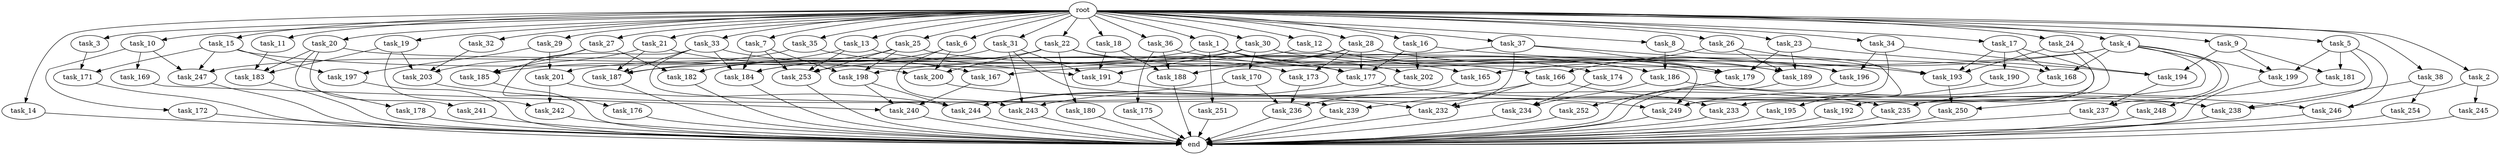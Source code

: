 digraph G {
  root [size="0.000000"];
  task_1 [size="1.024000"];
  task_2 [size="1.024000"];
  task_3 [size="1.024000"];
  task_4 [size="1.024000"];
  task_5 [size="1.024000"];
  task_6 [size="1.024000"];
  task_7 [size="1.024000"];
  task_8 [size="1.024000"];
  task_9 [size="1.024000"];
  task_10 [size="1.024000"];
  task_11 [size="1.024000"];
  task_12 [size="1.024000"];
  task_13 [size="1.024000"];
  task_14 [size="1.024000"];
  task_15 [size="1.024000"];
  task_16 [size="1.024000"];
  task_17 [size="1.024000"];
  task_18 [size="1.024000"];
  task_19 [size="1.024000"];
  task_20 [size="1.024000"];
  task_21 [size="1.024000"];
  task_22 [size="1.024000"];
  task_23 [size="1.024000"];
  task_24 [size="1.024000"];
  task_25 [size="1.024000"];
  task_26 [size="1.024000"];
  task_27 [size="1.024000"];
  task_28 [size="1.024000"];
  task_29 [size="1.024000"];
  task_30 [size="1.024000"];
  task_31 [size="1.024000"];
  task_32 [size="1.024000"];
  task_33 [size="1.024000"];
  task_34 [size="1.024000"];
  task_35 [size="1.024000"];
  task_36 [size="1.024000"];
  task_37 [size="1.024000"];
  task_38 [size="1.024000"];
  task_165 [size="214748364.800000"];
  task_166 [size="558345748.480000"];
  task_167 [size="292057776.128000"];
  task_168 [size="420906795.008000"];
  task_169 [size="549755813.888000"];
  task_170 [size="858993459.200000"];
  task_171 [size="1279900254.208000"];
  task_172 [size="549755813.888000"];
  task_173 [size="730144440.320000"];
  task_174 [size="549755813.888000"];
  task_175 [size="309237645.312000"];
  task_176 [size="214748364.800000"];
  task_177 [size="1666447310.848000"];
  task_178 [size="34359738.368000"];
  task_179 [size="970662608.896000"];
  task_180 [size="420906795.008000"];
  task_181 [size="841813590.016000"];
  task_182 [size="386547056.640000"];
  task_183 [size="249108103.168000"];
  task_184 [size="1915555414.016000"];
  task_185 [size="429496729.600000"];
  task_186 [size="1417339207.680000"];
  task_187 [size="1228360646.656000"];
  task_188 [size="1314259992.576000"];
  task_189 [size="515396075.520000"];
  task_190 [size="309237645.312000"];
  task_191 [size="2491081031.680000"];
  task_192 [size="34359738.368000"];
  task_193 [size="558345748.480000"];
  task_194 [size="592705486.848000"];
  task_195 [size="137438953.472000"];
  task_196 [size="523986010.112000"];
  task_197 [size="1073741824.000000"];
  task_198 [size="764504178.688000"];
  task_199 [size="919123001.344000"];
  task_200 [size="635655159.808000"];
  task_201 [size="764504178.688000"];
  task_202 [size="498216206.336000"];
  task_203 [size="566935683.072000"];
  task_232 [size="1391569403.904000"];
  task_233 [size="455266533.376000"];
  task_234 [size="618475290.624000"];
  task_235 [size="652835028.992000"];
  task_236 [size="1357209665.536000"];
  task_237 [size="292057776.128000"];
  task_238 [size="1915555414.016000"];
  task_239 [size="635655159.808000"];
  task_240 [size="944892805.120000"];
  task_241 [size="34359738.368000"];
  task_242 [size="171798691.840000"];
  task_243 [size="1073741824.000000"];
  task_244 [size="1013612281.856000"];
  task_245 [size="214748364.800000"];
  task_246 [size="944892805.120000"];
  task_247 [size="1829656068.096000"];
  task_248 [size="77309411.328000"];
  task_249 [size="1245540515.840000"];
  task_250 [size="292057776.128000"];
  task_251 [size="420906795.008000"];
  task_252 [size="309237645.312000"];
  task_253 [size="609885356.032000"];
  task_254 [size="420906795.008000"];
  end [size="0.000000"];

  root -> task_1 [size="1.000000"];
  root -> task_2 [size="1.000000"];
  root -> task_3 [size="1.000000"];
  root -> task_4 [size="1.000000"];
  root -> task_5 [size="1.000000"];
  root -> task_6 [size="1.000000"];
  root -> task_7 [size="1.000000"];
  root -> task_8 [size="1.000000"];
  root -> task_9 [size="1.000000"];
  root -> task_10 [size="1.000000"];
  root -> task_11 [size="1.000000"];
  root -> task_12 [size="1.000000"];
  root -> task_13 [size="1.000000"];
  root -> task_14 [size="1.000000"];
  root -> task_15 [size="1.000000"];
  root -> task_16 [size="1.000000"];
  root -> task_17 [size="1.000000"];
  root -> task_18 [size="1.000000"];
  root -> task_19 [size="1.000000"];
  root -> task_20 [size="1.000000"];
  root -> task_21 [size="1.000000"];
  root -> task_22 [size="1.000000"];
  root -> task_23 [size="1.000000"];
  root -> task_24 [size="1.000000"];
  root -> task_25 [size="1.000000"];
  root -> task_26 [size="1.000000"];
  root -> task_27 [size="1.000000"];
  root -> task_28 [size="1.000000"];
  root -> task_29 [size="1.000000"];
  root -> task_30 [size="1.000000"];
  root -> task_31 [size="1.000000"];
  root -> task_32 [size="1.000000"];
  root -> task_33 [size="1.000000"];
  root -> task_34 [size="1.000000"];
  root -> task_35 [size="1.000000"];
  root -> task_36 [size="1.000000"];
  root -> task_37 [size="1.000000"];
  root -> task_38 [size="1.000000"];
  task_1 -> task_166 [size="411041792.000000"];
  task_1 -> task_177 [size="411041792.000000"];
  task_1 -> task_202 [size="411041792.000000"];
  task_1 -> task_247 [size="411041792.000000"];
  task_1 -> task_251 [size="411041792.000000"];
  task_2 -> task_245 [size="209715200.000000"];
  task_2 -> task_246 [size="209715200.000000"];
  task_3 -> task_171 [size="411041792.000000"];
  task_4 -> task_165 [size="75497472.000000"];
  task_4 -> task_167 [size="75497472.000000"];
  task_4 -> task_168 [size="75497472.000000"];
  task_4 -> task_199 [size="75497472.000000"];
  task_4 -> task_237 [size="75497472.000000"];
  task_4 -> task_248 [size="75497472.000000"];
  task_4 -> task_250 [size="75497472.000000"];
  task_5 -> task_181 [size="411041792.000000"];
  task_5 -> task_199 [size="411041792.000000"];
  task_5 -> task_238 [size="411041792.000000"];
  task_5 -> task_246 [size="411041792.000000"];
  task_6 -> task_182 [size="134217728.000000"];
  task_6 -> task_200 [size="134217728.000000"];
  task_6 -> task_243 [size="134217728.000000"];
  task_7 -> task_184 [size="411041792.000000"];
  task_7 -> task_198 [size="411041792.000000"];
  task_7 -> task_253 [size="411041792.000000"];
  task_8 -> task_186 [size="134217728.000000"];
  task_8 -> task_195 [size="134217728.000000"];
  task_9 -> task_181 [size="411041792.000000"];
  task_9 -> task_194 [size="411041792.000000"];
  task_9 -> task_199 [size="411041792.000000"];
  task_10 -> task_169 [size="536870912.000000"];
  task_10 -> task_172 [size="536870912.000000"];
  task_10 -> task_247 [size="536870912.000000"];
  task_11 -> task_183 [size="75497472.000000"];
  task_12 -> task_174 [size="536870912.000000"];
  task_12 -> task_179 [size="536870912.000000"];
  task_12 -> task_201 [size="536870912.000000"];
  task_13 -> task_187 [size="75497472.000000"];
  task_13 -> task_191 [size="75497472.000000"];
  task_13 -> task_253 [size="75497472.000000"];
  task_14 -> end [size="1.000000"];
  task_15 -> task_171 [size="838860800.000000"];
  task_15 -> task_177 [size="838860800.000000"];
  task_15 -> task_197 [size="838860800.000000"];
  task_15 -> task_247 [size="838860800.000000"];
  task_16 -> task_177 [size="75497472.000000"];
  task_16 -> task_193 [size="75497472.000000"];
  task_16 -> task_202 [size="75497472.000000"];
  task_17 -> task_168 [size="301989888.000000"];
  task_17 -> task_190 [size="301989888.000000"];
  task_17 -> task_193 [size="301989888.000000"];
  task_17 -> task_235 [size="301989888.000000"];
  task_18 -> task_188 [size="679477248.000000"];
  task_18 -> task_191 [size="679477248.000000"];
  task_19 -> task_183 [size="134217728.000000"];
  task_19 -> task_203 [size="134217728.000000"];
  task_19 -> task_242 [size="134217728.000000"];
  task_20 -> task_168 [size="33554432.000000"];
  task_20 -> task_178 [size="33554432.000000"];
  task_20 -> task_183 [size="33554432.000000"];
  task_20 -> task_241 [size="33554432.000000"];
  task_21 -> task_185 [size="75497472.000000"];
  task_21 -> task_187 [size="75497472.000000"];
  task_21 -> task_200 [size="75497472.000000"];
  task_22 -> task_173 [size="411041792.000000"];
  task_22 -> task_180 [size="411041792.000000"];
  task_22 -> task_184 [size="411041792.000000"];
  task_22 -> task_186 [size="411041792.000000"];
  task_22 -> task_200 [size="411041792.000000"];
  task_23 -> task_179 [size="33554432.000000"];
  task_23 -> task_189 [size="33554432.000000"];
  task_23 -> task_194 [size="33554432.000000"];
  task_24 -> task_192 [size="33554432.000000"];
  task_24 -> task_193 [size="33554432.000000"];
  task_24 -> task_233 [size="33554432.000000"];
  task_25 -> task_182 [size="33554432.000000"];
  task_25 -> task_189 [size="33554432.000000"];
  task_25 -> task_198 [size="33554432.000000"];
  task_25 -> task_253 [size="33554432.000000"];
  task_26 -> task_166 [size="134217728.000000"];
  task_26 -> task_189 [size="134217728.000000"];
  task_26 -> task_193 [size="134217728.000000"];
  task_27 -> task_182 [size="209715200.000000"];
  task_27 -> task_185 [size="209715200.000000"];
  task_27 -> task_203 [size="209715200.000000"];
  task_28 -> task_173 [size="301989888.000000"];
  task_28 -> task_177 [size="301989888.000000"];
  task_28 -> task_188 [size="301989888.000000"];
  task_28 -> task_189 [size="301989888.000000"];
  task_28 -> task_196 [size="301989888.000000"];
  task_28 -> task_198 [size="301989888.000000"];
  task_29 -> task_197 [size="209715200.000000"];
  task_29 -> task_201 [size="209715200.000000"];
  task_30 -> task_170 [size="838860800.000000"];
  task_30 -> task_186 [size="838860800.000000"];
  task_30 -> task_187 [size="838860800.000000"];
  task_30 -> task_191 [size="838860800.000000"];
  task_30 -> task_249 [size="838860800.000000"];
  task_31 -> task_184 [size="838860800.000000"];
  task_31 -> task_191 [size="838860800.000000"];
  task_31 -> task_238 [size="838860800.000000"];
  task_31 -> task_243 [size="838860800.000000"];
  task_32 -> task_203 [size="209715200.000000"];
  task_33 -> task_167 [size="209715200.000000"];
  task_33 -> task_176 [size="209715200.000000"];
  task_33 -> task_184 [size="209715200.000000"];
  task_33 -> task_187 [size="209715200.000000"];
  task_33 -> task_239 [size="209715200.000000"];
  task_34 -> task_194 [size="134217728.000000"];
  task_34 -> task_196 [size="134217728.000000"];
  task_34 -> task_249 [size="134217728.000000"];
  task_35 -> task_165 [size="134217728.000000"];
  task_35 -> task_185 [size="134217728.000000"];
  task_36 -> task_175 [size="301989888.000000"];
  task_36 -> task_179 [size="301989888.000000"];
  task_36 -> task_188 [size="301989888.000000"];
  task_37 -> task_179 [size="75497472.000000"];
  task_37 -> task_196 [size="75497472.000000"];
  task_37 -> task_236 [size="75497472.000000"];
  task_37 -> task_253 [size="75497472.000000"];
  task_38 -> task_238 [size="411041792.000000"];
  task_38 -> task_254 [size="411041792.000000"];
  task_165 -> task_236 [size="411041792.000000"];
  task_166 -> task_232 [size="411041792.000000"];
  task_166 -> task_233 [size="411041792.000000"];
  task_166 -> task_239 [size="411041792.000000"];
  task_167 -> task_240 [size="679477248.000000"];
  task_168 -> task_249 [size="33554432.000000"];
  task_169 -> task_240 [size="33554432.000000"];
  task_170 -> task_236 [size="536870912.000000"];
  task_170 -> task_244 [size="536870912.000000"];
  task_171 -> end [size="1.000000"];
  task_172 -> end [size="1.000000"];
  task_173 -> task_236 [size="301989888.000000"];
  task_174 -> task_234 [size="301989888.000000"];
  task_175 -> end [size="1.000000"];
  task_176 -> end [size="1.000000"];
  task_177 -> task_238 [size="209715200.000000"];
  task_177 -> task_244 [size="209715200.000000"];
  task_178 -> end [size="1.000000"];
  task_179 -> task_252 [size="301989888.000000"];
  task_180 -> end [size="1.000000"];
  task_181 -> task_235 [size="301989888.000000"];
  task_182 -> end [size="1.000000"];
  task_183 -> end [size="1.000000"];
  task_184 -> end [size="1.000000"];
  task_185 -> end [size="1.000000"];
  task_186 -> task_234 [size="301989888.000000"];
  task_186 -> task_246 [size="301989888.000000"];
  task_187 -> end [size="1.000000"];
  task_188 -> end [size="1.000000"];
  task_189 -> end [size="1.000000"];
  task_190 -> task_232 [size="411041792.000000"];
  task_191 -> task_232 [size="536870912.000000"];
  task_192 -> end [size="1.000000"];
  task_193 -> task_250 [size="209715200.000000"];
  task_194 -> task_237 [size="209715200.000000"];
  task_195 -> end [size="1.000000"];
  task_196 -> end [size="1.000000"];
  task_197 -> end [size="1.000000"];
  task_198 -> task_240 [size="209715200.000000"];
  task_198 -> task_244 [size="209715200.000000"];
  task_199 -> end [size="1.000000"];
  task_200 -> task_235 [size="33554432.000000"];
  task_201 -> task_242 [size="33554432.000000"];
  task_201 -> task_244 [size="33554432.000000"];
  task_202 -> task_243 [size="75497472.000000"];
  task_203 -> task_249 [size="209715200.000000"];
  task_232 -> end [size="1.000000"];
  task_233 -> end [size="1.000000"];
  task_234 -> end [size="1.000000"];
  task_235 -> end [size="1.000000"];
  task_236 -> end [size="1.000000"];
  task_237 -> end [size="1.000000"];
  task_238 -> end [size="1.000000"];
  task_239 -> end [size="1.000000"];
  task_240 -> end [size="1.000000"];
  task_241 -> end [size="1.000000"];
  task_242 -> end [size="1.000000"];
  task_243 -> end [size="1.000000"];
  task_244 -> end [size="1.000000"];
  task_245 -> end [size="1.000000"];
  task_246 -> end [size="1.000000"];
  task_247 -> end [size="1.000000"];
  task_248 -> end [size="1.000000"];
  task_249 -> end [size="1.000000"];
  task_250 -> end [size="1.000000"];
  task_251 -> end [size="1.000000"];
  task_252 -> end [size="1.000000"];
  task_253 -> end [size="1.000000"];
  task_254 -> end [size="1.000000"];
}
